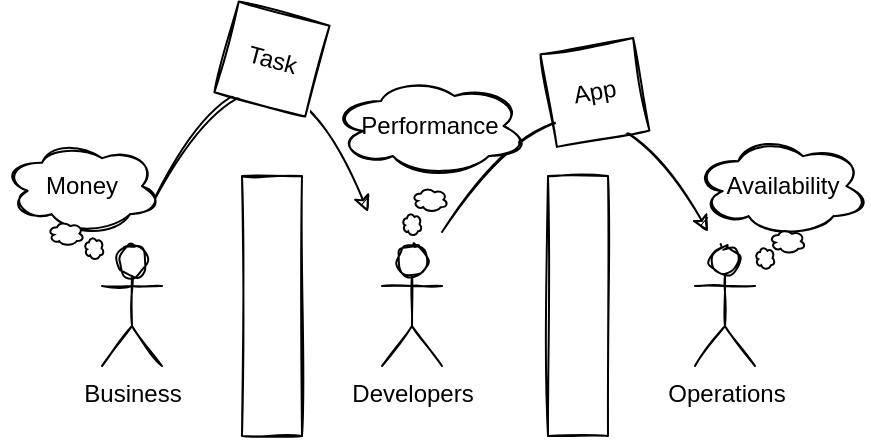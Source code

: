 <mxfile scale="4" border="20" disableSvgWarning="true">
    <diagram id="XoFYVbQiYouHSBdRtk4J" name="Page-1">
        <mxGraphModel dx="577" dy="268" grid="1" gridSize="10" guides="1" tooltips="1" connect="1" arrows="1" fold="1" page="1" pageScale="1" pageWidth="583" pageHeight="413" math="0" shadow="0">
            <root>
                <mxCell id="0"/>
                <mxCell id="1" parent="0"/>
                <mxCell id="2" value="Business" style="shape=umlActor;verticalLabelPosition=bottom;verticalAlign=top;html=1;outlineConnect=0;sketch=1;labelBackgroundColor=none;" parent="1" vertex="1">
                    <mxGeometry x="137" y="177" width="30" height="60" as="geometry"/>
                </mxCell>
                <mxCell id="3" value="Developers" style="shape=umlActor;verticalLabelPosition=bottom;verticalAlign=top;html=1;outlineConnect=0;sketch=1;" parent="1" vertex="1">
                    <mxGeometry x="277" y="177" width="30" height="60" as="geometry"/>
                </mxCell>
                <mxCell id="4" value="Operations" style="shape=umlActor;verticalLabelPosition=bottom;verticalAlign=top;html=1;outlineConnect=0;sketch=1;" parent="1" vertex="1">
                    <mxGeometry x="433.5" y="177" width="30" height="60" as="geometry"/>
                </mxCell>
                <mxCell id="6" value="" style="whiteSpace=wrap;html=1;sketch=1;" parent="1" vertex="1">
                    <mxGeometry x="207" y="142" width="30" height="130" as="geometry"/>
                </mxCell>
                <mxCell id="7" value="" style="whiteSpace=wrap;html=1;sketch=1;" parent="1" vertex="1">
                    <mxGeometry x="360" y="142" width="30" height="130" as="geometry"/>
                </mxCell>
                <mxCell id="12" value="" style="endArrow=classic;html=1;sketch=1;curved=1;" parent="1" edge="1">
                    <mxGeometry width="50" height="50" relative="1" as="geometry">
                        <mxPoint x="160" y="160" as="sourcePoint"/>
                        <mxPoint x="270" y="160" as="targetPoint"/>
                        <Array as="points">
                            <mxPoint x="220" y="40"/>
                        </Array>
                    </mxGeometry>
                </mxCell>
                <mxCell id="10" value="Task" style="whiteSpace=wrap;html=1;aspect=fixed;rotation=15;sketch=1;" parent="1" vertex="1">
                    <mxGeometry x="198.5" y="60.0" width="47" height="47" as="geometry"/>
                </mxCell>
                <mxCell id="15" value="" style="endArrow=classic;html=1;sketch=1;curved=1;" parent="1" edge="1">
                    <mxGeometry width="50" height="50" relative="1" as="geometry">
                        <mxPoint x="307" y="170" as="sourcePoint"/>
                        <mxPoint x="440" y="170" as="targetPoint"/>
                        <Array as="points">
                            <mxPoint x="380" y="60"/>
                        </Array>
                    </mxGeometry>
                </mxCell>
                <mxCell id="11" value="App" style="whiteSpace=wrap;html=1;aspect=fixed;rotation=-10;sketch=1;" parent="1" vertex="1">
                    <mxGeometry x="360" y="76.71" width="47" height="47" as="geometry"/>
                </mxCell>
                <mxCell id="16" value="Money" style="ellipse;shape=cloud;whiteSpace=wrap;html=1;labelBackgroundColor=none;sketch=1;" parent="1" vertex="1">
                    <mxGeometry x="87" y="123.71" width="80" height="46.71" as="geometry"/>
                </mxCell>
                <mxCell id="17" value="Performance" style="ellipse;shape=cloud;whiteSpace=wrap;html=1;labelBackgroundColor=none;sketch=1;" parent="1" vertex="1">
                    <mxGeometry x="252" y="92" width="98" height="50" as="geometry"/>
                </mxCell>
                <mxCell id="18" value="Availability" style="ellipse;shape=cloud;whiteSpace=wrap;html=1;labelBackgroundColor=none;sketch=1;" parent="1" vertex="1">
                    <mxGeometry x="433.5" y="122.07" width="86.5" height="50" as="geometry"/>
                </mxCell>
                <mxCell id="19" value="" style="ellipse;shape=cloud;whiteSpace=wrap;html=1;" vertex="1" parent="1">
                    <mxGeometry x="128" y="172.07" width="10" height="12" as="geometry"/>
                </mxCell>
                <mxCell id="20" value="" style="ellipse;shape=cloud;whiteSpace=wrap;html=1;" vertex="1" parent="1">
                    <mxGeometry x="110" y="164.58" width="18" height="12.42" as="geometry"/>
                </mxCell>
                <mxCell id="21" value="" style="ellipse;shape=cloud;whiteSpace=wrap;html=1;" vertex="1" parent="1">
                    <mxGeometry x="287" y="160.07" width="10" height="12" as="geometry"/>
                </mxCell>
                <mxCell id="22" value="" style="ellipse;shape=cloud;whiteSpace=wrap;html=1;" vertex="1" parent="1">
                    <mxGeometry x="292" y="147.65" width="18" height="12.42" as="geometry"/>
                </mxCell>
                <mxCell id="23" value="" style="ellipse;shape=cloud;whiteSpace=wrap;html=1;" vertex="1" parent="1">
                    <mxGeometry x="463.5" y="177.0" width="10" height="12" as="geometry"/>
                </mxCell>
                <mxCell id="24" value="" style="ellipse;shape=cloud;whiteSpace=wrap;html=1;" vertex="1" parent="1">
                    <mxGeometry x="470.75" y="168.42" width="18" height="12.42" as="geometry"/>
                </mxCell>
            </root>
        </mxGraphModel>
    </diagram>
</mxfile>